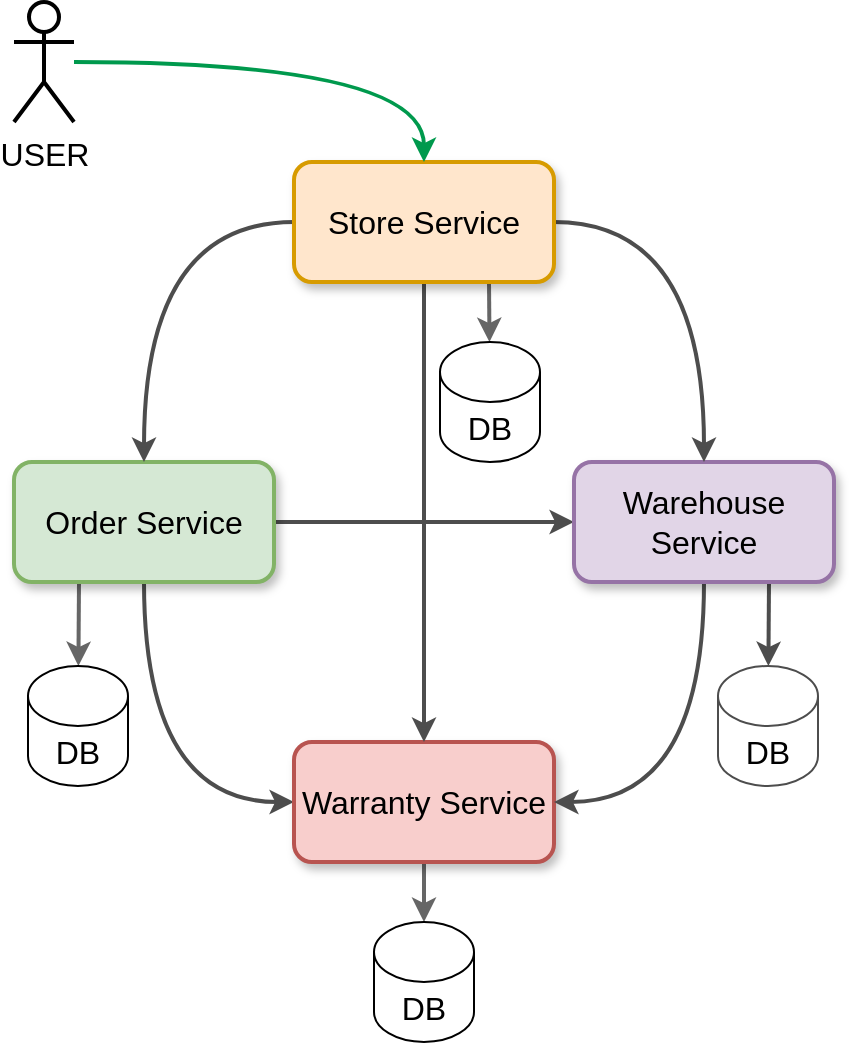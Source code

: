 <mxfile version="15.7.3" type="device"><diagram id="sywfLQYjXvEQhr5Yv_tf" name="Страница 1"><mxGraphModel dx="1566" dy="976" grid="1" gridSize="10" guides="1" tooltips="1" connect="1" arrows="1" fold="1" page="1" pageScale="1" pageWidth="1169" pageHeight="827" math="0" shadow="0"><root><mxCell id="0"/><mxCell id="1" parent="0"/><mxCell id="l16ne8v0PkdzCVJ9UgpX-9" style="edgeStyle=orthogonalEdgeStyle;rounded=0;orthogonalLoop=1;jettySize=auto;html=1;entryX=0;entryY=0.5;entryDx=0;entryDy=0;fontSize=16;curved=1;exitX=0.5;exitY=1;exitDx=0;exitDy=0;strokeWidth=2;strokeColor=#4D4D4D;" edge="1" parent="1" source="l16ne8v0PkdzCVJ9UgpX-2" target="l16ne8v0PkdzCVJ9UgpX-3"><mxGeometry relative="1" as="geometry"/></mxCell><mxCell id="l16ne8v0PkdzCVJ9UgpX-16" style="edgeStyle=orthogonalEdgeStyle;curved=1;rounded=0;orthogonalLoop=1;jettySize=auto;html=1;exitX=1;exitY=0.5;exitDx=0;exitDy=0;fontSize=16;strokeWidth=2;strokeColor=#4D4D4D;" edge="1" parent="1" source="l16ne8v0PkdzCVJ9UgpX-2" target="l16ne8v0PkdzCVJ9UgpX-4"><mxGeometry relative="1" as="geometry"/></mxCell><mxCell id="l16ne8v0PkdzCVJ9UgpX-30" style="rounded=0;orthogonalLoop=1;jettySize=auto;html=1;exitX=0.25;exitY=1;exitDx=0;exitDy=0;fontSize=16;strokeColor=#666666;strokeWidth=2;" edge="1" parent="1" source="l16ne8v0PkdzCVJ9UgpX-2" target="l16ne8v0PkdzCVJ9UgpX-25"><mxGeometry relative="1" as="geometry"/></mxCell><mxCell id="l16ne8v0PkdzCVJ9UgpX-2" value="&lt;font style=&quot;font-size: 16px&quot;&gt;Order Service&lt;/font&gt;" style="rounded=1;whiteSpace=wrap;html=1;shadow=1;fillColor=#d5e8d4;strokeColor=#82b366;fontSize=16;strokeWidth=2;" vertex="1" parent="1"><mxGeometry x="360" y="360" width="130" height="60" as="geometry"/></mxCell><mxCell id="l16ne8v0PkdzCVJ9UgpX-28" style="rounded=0;orthogonalLoop=1;jettySize=auto;html=1;entryX=0.5;entryY=0;entryDx=0;entryDy=0;entryPerimeter=0;fontSize=16;strokeColor=#666666;strokeWidth=2;" edge="1" parent="1" source="l16ne8v0PkdzCVJ9UgpX-3" target="l16ne8v0PkdzCVJ9UgpX-24"><mxGeometry relative="1" as="geometry"/></mxCell><mxCell id="l16ne8v0PkdzCVJ9UgpX-3" value="&lt;font style=&quot;font-size: 16px&quot;&gt;Warranty Service&lt;/font&gt;" style="rounded=1;whiteSpace=wrap;html=1;shadow=1;fillColor=#f8cecc;strokeColor=#b85450;fontSize=16;strokeWidth=2;" vertex="1" parent="1"><mxGeometry x="500" y="500" width="130" height="60" as="geometry"/></mxCell><mxCell id="l16ne8v0PkdzCVJ9UgpX-14" style="edgeStyle=orthogonalEdgeStyle;curved=1;rounded=0;orthogonalLoop=1;jettySize=auto;html=1;entryX=1;entryY=0.5;entryDx=0;entryDy=0;fontSize=16;exitX=0.5;exitY=1;exitDx=0;exitDy=0;strokeWidth=2;strokeColor=#4D4D4D;" edge="1" parent="1" source="l16ne8v0PkdzCVJ9UgpX-4" target="l16ne8v0PkdzCVJ9UgpX-3"><mxGeometry relative="1" as="geometry"/></mxCell><mxCell id="l16ne8v0PkdzCVJ9UgpX-29" style="rounded=0;orthogonalLoop=1;jettySize=auto;html=1;exitX=0.75;exitY=1;exitDx=0;exitDy=0;fontSize=16;strokeColor=#4D4D4D;strokeWidth=2;" edge="1" parent="1" source="l16ne8v0PkdzCVJ9UgpX-4" target="l16ne8v0PkdzCVJ9UgpX-26"><mxGeometry relative="1" as="geometry"/></mxCell><mxCell id="l16ne8v0PkdzCVJ9UgpX-4" value="&lt;font style=&quot;font-size: 16px&quot;&gt;Warehouse Service&lt;/font&gt;" style="rounded=1;whiteSpace=wrap;html=1;shadow=1;fillColor=#e1d5e7;strokeColor=#9673a6;fontSize=16;strokeWidth=2;" vertex="1" parent="1"><mxGeometry x="640" y="360" width="130" height="60" as="geometry"/></mxCell><mxCell id="l16ne8v0PkdzCVJ9UgpX-7" style="edgeStyle=orthogonalEdgeStyle;rounded=0;orthogonalLoop=1;jettySize=auto;html=1;fontSize=16;curved=1;strokeWidth=2;strokeColor=#4D4D4D;" edge="1" parent="1" source="l16ne8v0PkdzCVJ9UgpX-6" target="l16ne8v0PkdzCVJ9UgpX-4"><mxGeometry relative="1" as="geometry"/></mxCell><mxCell id="l16ne8v0PkdzCVJ9UgpX-13" style="edgeStyle=orthogonalEdgeStyle;curved=1;rounded=0;orthogonalLoop=1;jettySize=auto;html=1;entryX=0.5;entryY=0;entryDx=0;entryDy=0;fontSize=16;strokeWidth=2;strokeColor=#4D4D4D;" edge="1" parent="1" source="l16ne8v0PkdzCVJ9UgpX-6" target="l16ne8v0PkdzCVJ9UgpX-3"><mxGeometry relative="1" as="geometry"/></mxCell><mxCell id="l16ne8v0PkdzCVJ9UgpX-15" style="edgeStyle=orthogonalEdgeStyle;curved=1;rounded=0;orthogonalLoop=1;jettySize=auto;html=1;entryX=0.5;entryY=0;entryDx=0;entryDy=0;fontSize=16;strokeWidth=2;strokeColor=#4D4D4D;" edge="1" parent="1" source="l16ne8v0PkdzCVJ9UgpX-6" target="l16ne8v0PkdzCVJ9UgpX-2"><mxGeometry relative="1" as="geometry"/></mxCell><mxCell id="l16ne8v0PkdzCVJ9UgpX-31" style="rounded=0;orthogonalLoop=1;jettySize=auto;html=1;exitX=0.75;exitY=1;exitDx=0;exitDy=0;fontSize=16;strokeColor=#666666;strokeWidth=2;" edge="1" parent="1" source="l16ne8v0PkdzCVJ9UgpX-6" target="l16ne8v0PkdzCVJ9UgpX-27"><mxGeometry relative="1" as="geometry"/></mxCell><mxCell id="l16ne8v0PkdzCVJ9UgpX-6" value="&lt;font style=&quot;font-size: 16px;&quot;&gt;Store Service&lt;/font&gt;" style="rounded=1;whiteSpace=wrap;html=1;shadow=1;fillColor=#ffe6cc;strokeColor=#d79b00;fontSize=16;strokeWidth=2;" vertex="1" parent="1"><mxGeometry x="500" y="210" width="130" height="60" as="geometry"/></mxCell><mxCell id="l16ne8v0PkdzCVJ9UgpX-18" style="edgeStyle=orthogonalEdgeStyle;curved=1;rounded=0;orthogonalLoop=1;jettySize=auto;html=1;fontSize=16;strokeColor=#00994D;strokeWidth=2;" edge="1" parent="1" source="l16ne8v0PkdzCVJ9UgpX-17" target="l16ne8v0PkdzCVJ9UgpX-6"><mxGeometry relative="1" as="geometry"/></mxCell><mxCell id="l16ne8v0PkdzCVJ9UgpX-17" value="USER" style="shape=umlActor;verticalLabelPosition=bottom;verticalAlign=top;html=1;outlineConnect=0;shadow=0;fontSize=16;strokeWidth=2;" vertex="1" parent="1"><mxGeometry x="360" y="130" width="30" height="60" as="geometry"/></mxCell><mxCell id="l16ne8v0PkdzCVJ9UgpX-24" value="DB" style="shape=cylinder3;whiteSpace=wrap;html=1;boundedLbl=1;backgroundOutline=1;size=15;shadow=0;fontSize=16;strokeWidth=1;" vertex="1" parent="1"><mxGeometry x="540" y="590" width="50" height="60" as="geometry"/></mxCell><mxCell id="l16ne8v0PkdzCVJ9UgpX-25" value="DB" style="shape=cylinder3;whiteSpace=wrap;html=1;boundedLbl=1;backgroundOutline=1;size=15;shadow=0;fontSize=16;strokeWidth=1;" vertex="1" parent="1"><mxGeometry x="367" y="462" width="50" height="60" as="geometry"/></mxCell><mxCell id="l16ne8v0PkdzCVJ9UgpX-26" value="DB" style="shape=cylinder3;whiteSpace=wrap;html=1;boundedLbl=1;backgroundOutline=1;size=15;shadow=0;fontSize=16;strokeColor=#4D4D4D;strokeWidth=1;" vertex="1" parent="1"><mxGeometry x="712" y="462" width="50" height="60" as="geometry"/></mxCell><mxCell id="l16ne8v0PkdzCVJ9UgpX-27" value="DB" style="shape=cylinder3;whiteSpace=wrap;html=1;boundedLbl=1;backgroundOutline=1;size=15;shadow=0;fontSize=16;strokeWidth=1;" vertex="1" parent="1"><mxGeometry x="573" y="300" width="50" height="60" as="geometry"/></mxCell></root></mxGraphModel></diagram></mxfile>